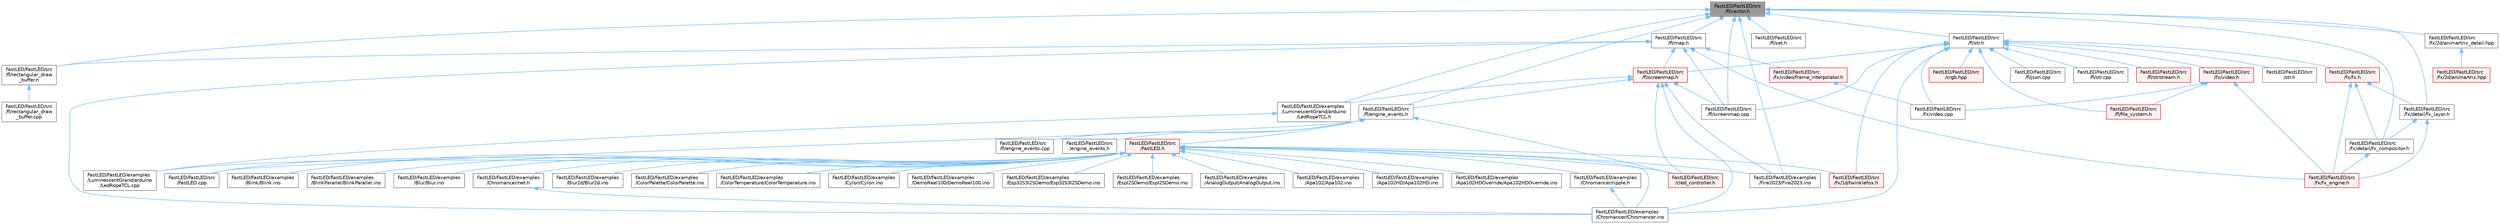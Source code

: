 digraph "FastLED/FastLED/src/fl/vector.h"
{
 // LATEX_PDF_SIZE
  bgcolor="transparent";
  edge [fontname=Helvetica,fontsize=10,labelfontname=Helvetica,labelfontsize=10];
  node [fontname=Helvetica,fontsize=10,shape=box,height=0.2,width=0.4];
  Node1 [id="Node000001",label="FastLED/FastLED/src\l/fl/vector.h",height=0.2,width=0.4,color="gray40", fillcolor="grey60", style="filled", fontcolor="black",tooltip=" "];
  Node1 -> Node2 [id="edge1_Node000001_Node000002",dir="back",color="steelblue1",style="solid",tooltip=" "];
  Node2 [id="Node000002",label="FastLED/FastLED/examples\l/Fire2023/Fire2023.ino",height=0.2,width=0.4,color="grey40", fillcolor="white", style="filled",URL="$d8/d2c/_fire2023_8ino.html",tooltip=" "];
  Node1 -> Node3 [id="edge2_Node000001_Node000003",dir="back",color="steelblue1",style="solid",tooltip=" "];
  Node3 [id="Node000003",label="FastLED/FastLED/examples\l/LuminescentGrand/arduino\l/LedRopeTCL.h",height=0.2,width=0.4,color="grey40", fillcolor="white", style="filled",URL="$d9/d7e/_led_rope_t_c_l_8h.html",tooltip=" "];
  Node3 -> Node4 [id="edge3_Node000003_Node000004",dir="back",color="steelblue1",style="solid",tooltip=" "];
  Node4 [id="Node000004",label="FastLED/FastLED/examples\l/LuminescentGrand/arduino\l/LedRopeTCL.cpp",height=0.2,width=0.4,color="grey40", fillcolor="white", style="filled",URL="$d6/dc9/_led_rope_t_c_l_8cpp.html",tooltip=" "];
  Node1 -> Node5 [id="edge4_Node000001_Node000005",dir="back",color="steelblue1",style="solid",tooltip=" "];
  Node5 [id="Node000005",label="FastLED/FastLED/src\l/fl/engine_events.h",height=0.2,width=0.4,color="grey40", fillcolor="white", style="filled",URL="$dc/dd9/fl_2engine__events_8h.html",tooltip=" "];
  Node5 -> Node6 [id="edge5_Node000005_Node000006",dir="back",color="steelblue1",style="solid",tooltip=" "];
  Node6 [id="Node000006",label="FastLED/FastLED/src\l/FastLED.cpp",height=0.2,width=0.4,color="grey40", fillcolor="white", style="filled",URL="$d6/dda/_fast_l_e_d_8cpp.html",tooltip="Central source file for FastLED, implements the CFastLED class/object."];
  Node5 -> Node7 [id="edge6_Node000005_Node000007",dir="back",color="steelblue1",style="solid",tooltip=" "];
  Node7 [id="Node000007",label="FastLED/FastLED/src\l/FastLED.h",height=0.2,width=0.4,color="red", fillcolor="#FFF0F0", style="filled",URL="$db/d97/_fast_l_e_d_8h.html",tooltip="central include file for FastLED, defines the CFastLED class/object"];
  Node7 -> Node8 [id="edge7_Node000007_Node000008",dir="back",color="steelblue1",style="solid",tooltip=" "];
  Node8 [id="Node000008",label="FastLED/FastLED/examples\l/AnalogOutput/AnalogOutput.ino",height=0.2,width=0.4,color="grey40", fillcolor="white", style="filled",URL="$d5/d17/_analog_output_8ino.html",tooltip="Demonstrates how to use FastLED color functions even without a \"pixel-addressible\" smart LED strip."];
  Node7 -> Node9 [id="edge8_Node000007_Node000009",dir="back",color="steelblue1",style="solid",tooltip=" "];
  Node9 [id="Node000009",label="FastLED/FastLED/examples\l/Apa102/Apa102.ino",height=0.2,width=0.4,color="grey40", fillcolor="white", style="filled",URL="$dd/d0f/_apa102_8ino.html",tooltip=" "];
  Node7 -> Node10 [id="edge9_Node000007_Node000010",dir="back",color="steelblue1",style="solid",tooltip=" "];
  Node10 [id="Node000010",label="FastLED/FastLED/examples\l/Apa102HD/Apa102HD.ino",height=0.2,width=0.4,color="grey40", fillcolor="white", style="filled",URL="$d1/d75/_apa102_h_d_8ino.html",tooltip="Example showing how to use the APA102HD gamma correction."];
  Node7 -> Node11 [id="edge10_Node000007_Node000011",dir="back",color="steelblue1",style="solid",tooltip=" "];
  Node11 [id="Node000011",label="FastLED/FastLED/examples\l/Apa102HDOverride/Apa102HDOverride.ino",height=0.2,width=0.4,color="grey40", fillcolor="white", style="filled",URL="$d3/d6e/_apa102_h_d_override_8ino.html",tooltip=" "];
  Node7 -> Node12 [id="edge11_Node000007_Node000012",dir="back",color="steelblue1",style="solid",tooltip=" "];
  Node12 [id="Node000012",label="FastLED/FastLED/examples\l/Blink/Blink.ino",height=0.2,width=0.4,color="grey40", fillcolor="white", style="filled",URL="$d0/dc3/_blink_8ino.html",tooltip="Blink the first LED of an LED strip."];
  Node7 -> Node13 [id="edge12_Node000007_Node000013",dir="back",color="steelblue1",style="solid",tooltip=" "];
  Node13 [id="Node000013",label="FastLED/FastLED/examples\l/BlinkParallel/BlinkParallel.ino",height=0.2,width=0.4,color="grey40", fillcolor="white", style="filled",URL="$d5/d4d/_blink_parallel_8ino.html",tooltip="Shows parallel usage of WS2812 strips."];
  Node7 -> Node14 [id="edge13_Node000007_Node000014",dir="back",color="steelblue1",style="solid",tooltip=" "];
  Node14 [id="Node000014",label="FastLED/FastLED/examples\l/Blur/Blur.ino",height=0.2,width=0.4,color="grey40", fillcolor="white", style="filled",URL="$d4/d0c/_blur_8ino.html",tooltip=" "];
  Node7 -> Node15 [id="edge14_Node000007_Node000015",dir="back",color="steelblue1",style="solid",tooltip=" "];
  Node15 [id="Node000015",label="FastLED/FastLED/examples\l/Blur2d/Blur2d.ino",height=0.2,width=0.4,color="grey40", fillcolor="white", style="filled",URL="$df/d42/_blur2d_8ino.html",tooltip=" "];
  Node7 -> Node16 [id="edge15_Node000007_Node000016",dir="back",color="steelblue1",style="solid",tooltip=" "];
  Node16 [id="Node000016",label="FastLED/FastLED/examples\l/Chromancer/Chromancer.ino",height=0.2,width=0.4,color="grey40", fillcolor="white", style="filled",URL="$d1/ddb/_chromancer_8ino.html",tooltip=" "];
  Node7 -> Node17 [id="edge16_Node000007_Node000017",dir="back",color="steelblue1",style="solid",tooltip=" "];
  Node17 [id="Node000017",label="FastLED/FastLED/examples\l/Chromancer/net.h",height=0.2,width=0.4,color="grey40", fillcolor="white", style="filled",URL="$d7/d97/net_8h.html",tooltip=" "];
  Node17 -> Node16 [id="edge17_Node000017_Node000016",dir="back",color="steelblue1",style="solid",tooltip=" "];
  Node7 -> Node18 [id="edge18_Node000007_Node000018",dir="back",color="steelblue1",style="solid",tooltip=" "];
  Node18 [id="Node000018",label="FastLED/FastLED/examples\l/Chromancer/ripple.h",height=0.2,width=0.4,color="grey40", fillcolor="white", style="filled",URL="$de/de3/ripple_8h.html",tooltip=" "];
  Node18 -> Node16 [id="edge19_Node000018_Node000016",dir="back",color="steelblue1",style="solid",tooltip=" "];
  Node7 -> Node19 [id="edge20_Node000007_Node000019",dir="back",color="steelblue1",style="solid",tooltip=" "];
  Node19 [id="Node000019",label="FastLED/FastLED/examples\l/ColorPalette/ColorPalette.ino",height=0.2,width=0.4,color="grey40", fillcolor="white", style="filled",URL="$d1/dc5/_color_palette_8ino.html",tooltip="Demonstrates how to use Color Palettes."];
  Node7 -> Node20 [id="edge21_Node000007_Node000020",dir="back",color="steelblue1",style="solid",tooltip=" "];
  Node20 [id="Node000020",label="FastLED/FastLED/examples\l/ColorTemperature/ColorTemperature.ino",height=0.2,width=0.4,color="grey40", fillcolor="white", style="filled",URL="$d7/d22/_color_temperature_8ino.html",tooltip="Demonstrates how to use ColorTemperature based color correction."];
  Node7 -> Node21 [id="edge22_Node000007_Node000021",dir="back",color="steelblue1",style="solid",tooltip=" "];
  Node21 [id="Node000021",label="FastLED/FastLED/examples\l/Cylon/Cylon.ino",height=0.2,width=0.4,color="grey40", fillcolor="white", style="filled",URL="$d8/d97/_cylon_8ino.html",tooltip="An animation that moves a single LED back and forth (Larson Scanner effect)"];
  Node7 -> Node22 [id="edge23_Node000007_Node000022",dir="back",color="steelblue1",style="solid",tooltip=" "];
  Node22 [id="Node000022",label="FastLED/FastLED/examples\l/DemoReel100/DemoReel100.ino",height=0.2,width=0.4,color="grey40", fillcolor="white", style="filled",URL="$d5/d25/_demo_reel100_8ino.html",tooltip="FastLED \"100 lines of code\" demo reel, showing off some effects."];
  Node7 -> Node23 [id="edge24_Node000007_Node000023",dir="back",color="steelblue1",style="solid",tooltip=" "];
  Node23 [id="Node000023",label="FastLED/FastLED/examples\l/Esp32S3I2SDemo/Esp32S3I2SDemo.ino",height=0.2,width=0.4,color="grey40", fillcolor="white", style="filled",URL="$db/de9/_esp32_s3_i2_s_demo_8ino.html",tooltip=" "];
  Node7 -> Node24 [id="edge25_Node000007_Node000024",dir="back",color="steelblue1",style="solid",tooltip=" "];
  Node24 [id="Node000024",label="FastLED/FastLED/examples\l/EspI2SDemo/EspI2SDemo.ino",height=0.2,width=0.4,color="grey40", fillcolor="white", style="filled",URL="$d8/d6e/_esp_i2_s_demo_8ino.html",tooltip=" "];
  Node7 -> Node2 [id="edge26_Node000007_Node000002",dir="back",color="steelblue1",style="solid",tooltip=" "];
  Node7 -> Node4 [id="edge27_Node000007_Node000004",dir="back",color="steelblue1",style="solid",tooltip=" "];
  Node7 -> Node6 [id="edge28_Node000007_Node000006",dir="back",color="steelblue1",style="solid",tooltip=" "];
  Node7 -> Node68 [id="edge29_Node000007_Node000068",dir="back",color="steelblue1",style="solid",tooltip=" "];
  Node68 [id="Node000068",label="FastLED/FastLED/src\l/cled_controller.h",height=0.2,width=0.4,color="red", fillcolor="#FFF0F0", style="filled",URL="$db/d6d/cled__controller_8h.html",tooltip="base definitions used by led controllers for writing out led data"];
  Node7 -> Node93 [id="edge30_Node000007_Node000093",dir="back",color="steelblue1",style="solid",tooltip=" "];
  Node93 [id="Node000093",label="FastLED/FastLED/src\l/fx/1d/twinklefox.h",height=0.2,width=0.4,color="red", fillcolor="#FFF0F0", style="filled",URL="$d1/df6/twinklefox_8h.html",tooltip=" "];
  Node5 -> Node68 [id="edge31_Node000005_Node000068",dir="back",color="steelblue1",style="solid",tooltip=" "];
  Node5 -> Node117 [id="edge32_Node000005_Node000117",dir="back",color="steelblue1",style="solid",tooltip=" "];
  Node117 [id="Node000117",label="FastLED/FastLED/src\l/engine_events.h",height=0.2,width=0.4,color="grey40", fillcolor="white", style="filled",URL="$db/dc0/engine__events_8h.html",tooltip=" "];
  Node5 -> Node118 [id="edge33_Node000005_Node000118",dir="back",color="steelblue1",style="solid",tooltip=" "];
  Node118 [id="Node000118",label="FastLED/FastLED/src\l/fl/engine_events.cpp",height=0.2,width=0.4,color="grey40", fillcolor="white", style="filled",URL="$d5/d7d/engine__events_8cpp.html",tooltip=" "];
  Node1 -> Node119 [id="edge34_Node000001_Node000119",dir="back",color="steelblue1",style="solid",tooltip=" "];
  Node119 [id="Node000119",label="FastLED/FastLED/src\l/fl/map.h",height=0.2,width=0.4,color="grey40", fillcolor="white", style="filled",URL="$dc/db7/map_8h.html",tooltip=" "];
  Node119 -> Node16 [id="edge35_Node000119_Node000016",dir="back",color="steelblue1",style="solid",tooltip=" "];
  Node119 -> Node120 [id="edge36_Node000119_Node000120",dir="back",color="steelblue1",style="solid",tooltip=" "];
  Node120 [id="Node000120",label="FastLED/FastLED/src\l/fl/rectangular_draw\l_buffer.h",height=0.2,width=0.4,color="grey40", fillcolor="white", style="filled",URL="$d9/df3/rectangular__draw__buffer_8h.html",tooltip=" "];
  Node120 -> Node121 [id="edge37_Node000120_Node000121",dir="back",color="steelblue1",style="solid",tooltip=" "];
  Node121 [id="Node000121",label="FastLED/FastLED/src\l/fl/rectangular_draw\l_buffer.cpp",height=0.2,width=0.4,color="grey40", fillcolor="white", style="filled",URL="$d3/d8d/rectangular__draw__buffer_8cpp.html",tooltip=" "];
  Node119 -> Node122 [id="edge38_Node000119_Node000122",dir="back",color="steelblue1",style="solid",tooltip=" "];
  Node122 [id="Node000122",label="FastLED/FastLED/src\l/fl/screenmap.cpp",height=0.2,width=0.4,color="grey40", fillcolor="white", style="filled",URL="$d9/d6f/screenmap_8cpp.html",tooltip=" "];
  Node119 -> Node123 [id="edge39_Node000119_Node000123",dir="back",color="steelblue1",style="solid",tooltip=" "];
  Node123 [id="Node000123",label="FastLED/FastLED/src\l/fl/screenmap.h",height=0.2,width=0.4,color="red", fillcolor="#FFF0F0", style="filled",URL="$d7/d0d/fl_2screenmap_8h.html",tooltip=" "];
  Node123 -> Node16 [id="edge40_Node000123_Node000016",dir="back",color="steelblue1",style="solid",tooltip=" "];
  Node123 -> Node2 [id="edge41_Node000123_Node000002",dir="back",color="steelblue1",style="solid",tooltip=" "];
  Node123 -> Node3 [id="edge42_Node000123_Node000003",dir="back",color="steelblue1",style="solid",tooltip=" "];
  Node123 -> Node68 [id="edge43_Node000123_Node000068",dir="back",color="steelblue1",style="solid",tooltip=" "];
  Node123 -> Node5 [id="edge44_Node000123_Node000005",dir="back",color="steelblue1",style="solid",tooltip=" "];
  Node123 -> Node122 [id="edge45_Node000123_Node000122",dir="back",color="steelblue1",style="solid",tooltip=" "];
  Node119 -> Node127 [id="edge46_Node000119_Node000127",dir="back",color="steelblue1",style="solid",tooltip=" "];
  Node127 [id="Node000127",label="FastLED/FastLED/src\l/fx/fx_engine.h",height=0.2,width=0.4,color="red", fillcolor="#FFF0F0", style="filled",URL="$d9/d3c/fx__engine_8h.html",tooltip=" "];
  Node119 -> Node129 [id="edge47_Node000119_Node000129",dir="back",color="steelblue1",style="solid",tooltip=" "];
  Node129 [id="Node000129",label="FastLED/FastLED/src\l/fx/video/frame_interpolator.h",height=0.2,width=0.4,color="red", fillcolor="#FFF0F0", style="filled",URL="$d3/dda/frame__interpolator_8h.html",tooltip=" "];
  Node129 -> Node130 [id="edge48_Node000129_Node000130",dir="back",color="steelblue1",style="solid",tooltip=" "];
  Node130 [id="Node000130",label="FastLED/FastLED/src\l/fx/video.cpp",height=0.2,width=0.4,color="grey40", fillcolor="white", style="filled",URL="$d0/d05/video_8cpp.html",tooltip=" "];
  Node1 -> Node120 [id="edge49_Node000001_Node000120",dir="back",color="steelblue1",style="solid",tooltip=" "];
  Node1 -> Node122 [id="edge50_Node000001_Node000122",dir="back",color="steelblue1",style="solid",tooltip=" "];
  Node1 -> Node134 [id="edge51_Node000001_Node000134",dir="back",color="steelblue1",style="solid",tooltip=" "];
  Node134 [id="Node000134",label="FastLED/FastLED/src\l/fl/set.h",height=0.2,width=0.4,color="grey40", fillcolor="white", style="filled",URL="$d4/d13/set_8h.html",tooltip=" "];
  Node1 -> Node135 [id="edge52_Node000001_Node000135",dir="back",color="steelblue1",style="solid",tooltip=" "];
  Node135 [id="Node000135",label="FastLED/FastLED/src\l/fl/str.h",height=0.2,width=0.4,color="grey40", fillcolor="white", style="filled",URL="$dc/d0e/fl_2str_8h.html",tooltip=" "];
  Node135 -> Node16 [id="edge53_Node000135_Node000016",dir="back",color="steelblue1",style="solid",tooltip=" "];
  Node135 -> Node105 [id="edge54_Node000135_Node000105",dir="back",color="steelblue1",style="solid",tooltip=" "];
  Node105 [id="Node000105",label="FastLED/FastLED/src\l/crgb.hpp",height=0.2,width=0.4,color="red", fillcolor="#FFF0F0", style="filled",URL="$d0/d4b/crgb_8hpp.html",tooltip="Defines utility functions for the red, green, and blue (RGB) pixel struct."];
  Node135 -> Node136 [id="edge55_Node000135_Node000136",dir="back",color="steelblue1",style="solid",tooltip=" "];
  Node136 [id="Node000136",label="FastLED/FastLED/src\l/fl/file_system.h",height=0.2,width=0.4,color="red", fillcolor="#FFF0F0", style="filled",URL="$d9/d28/fl_2file__system_8h.html",tooltip=" "];
  Node135 -> Node140 [id="edge56_Node000135_Node000140",dir="back",color="steelblue1",style="solid",tooltip=" "];
  Node140 [id="Node000140",label="FastLED/FastLED/src\l/fl/json.cpp",height=0.2,width=0.4,color="grey40", fillcolor="white", style="filled",URL="$dd/d55/json_8cpp.html",tooltip=" "];
  Node135 -> Node122 [id="edge57_Node000135_Node000122",dir="back",color="steelblue1",style="solid",tooltip=" "];
  Node135 -> Node123 [id="edge58_Node000135_Node000123",dir="back",color="steelblue1",style="solid",tooltip=" "];
  Node135 -> Node141 [id="edge59_Node000135_Node000141",dir="back",color="steelblue1",style="solid",tooltip=" "];
  Node141 [id="Node000141",label="FastLED/FastLED/src\l/fl/str.cpp",height=0.2,width=0.4,color="grey40", fillcolor="white", style="filled",URL="$d1/d1f/str_8cpp.html",tooltip=" "];
  Node135 -> Node142 [id="edge60_Node000135_Node000142",dir="back",color="steelblue1",style="solid",tooltip=" "];
  Node142 [id="Node000142",label="FastLED/FastLED/src\l/fl/strstream.h",height=0.2,width=0.4,color="red", fillcolor="#FFF0F0", style="filled",URL="$d8/d00/strstream_8h.html",tooltip=" "];
  Node135 -> Node93 [id="edge61_Node000135_Node000093",dir="back",color="steelblue1",style="solid",tooltip=" "];
  Node135 -> Node154 [id="edge62_Node000135_Node000154",dir="back",color="steelblue1",style="solid",tooltip=" "];
  Node154 [id="Node000154",label="FastLED/FastLED/src\l/fx/fx.h",height=0.2,width=0.4,color="red", fillcolor="#FFF0F0", style="filled",URL="$d2/d0c/fx_8h.html",tooltip=" "];
  Node154 -> Node150 [id="edge63_Node000154_Node000150",dir="back",color="steelblue1",style="solid",tooltip=" "];
  Node150 [id="Node000150",label="FastLED/FastLED/src\l/fx/detail/fx_compositor.h",height=0.2,width=0.4,color="grey40", fillcolor="white", style="filled",URL="$d5/d6b/fx__compositor_8h.html",tooltip=" "];
  Node150 -> Node127 [id="edge64_Node000150_Node000127",dir="back",color="steelblue1",style="solid",tooltip=" "];
  Node154 -> Node149 [id="edge65_Node000154_Node000149",dir="back",color="steelblue1",style="solid",tooltip=" "];
  Node149 [id="Node000149",label="FastLED/FastLED/src\l/fx/detail/fx_layer.h",height=0.2,width=0.4,color="grey40", fillcolor="white", style="filled",URL="$d7/d2f/fx__layer_8h.html",tooltip=" "];
  Node149 -> Node150 [id="edge66_Node000149_Node000150",dir="back",color="steelblue1",style="solid",tooltip=" "];
  Node149 -> Node127 [id="edge67_Node000149_Node000127",dir="back",color="steelblue1",style="solid",tooltip=" "];
  Node154 -> Node127 [id="edge68_Node000154_Node000127",dir="back",color="steelblue1",style="solid",tooltip=" "];
  Node135 -> Node130 [id="edge69_Node000135_Node000130",dir="back",color="steelblue1",style="solid",tooltip=" "];
  Node135 -> Node156 [id="edge70_Node000135_Node000156",dir="back",color="steelblue1",style="solid",tooltip=" "];
  Node156 [id="Node000156",label="FastLED/FastLED/src\l/fx/video.h",height=0.2,width=0.4,color="red", fillcolor="#FFF0F0", style="filled",URL="$dd/d78/video_8h.html",tooltip=" "];
  Node156 -> Node136 [id="edge71_Node000156_Node000136",dir="back",color="steelblue1",style="solid",tooltip=" "];
  Node156 -> Node127 [id="edge72_Node000156_Node000127",dir="back",color="steelblue1",style="solid",tooltip=" "];
  Node156 -> Node130 [id="edge73_Node000156_Node000130",dir="back",color="steelblue1",style="solid",tooltip=" "];
  Node135 -> Node159 [id="edge74_Node000135_Node000159",dir="back",color="steelblue1",style="solid",tooltip=" "];
  Node159 [id="Node000159",label="FastLED/FastLED/src\l/str.h",height=0.2,width=0.4,color="grey40", fillcolor="white", style="filled",URL="$d1/d93/str_8h.html",tooltip=" "];
  Node1 -> Node160 [id="edge75_Node000001_Node000160",dir="back",color="steelblue1",style="solid",tooltip=" "];
  Node160 [id="Node000160",label="FastLED/FastLED/src\l/fx/2d/animartrix_detail.hpp",height=0.2,width=0.4,color="grey40", fillcolor="white", style="filled",URL="$d3/d3b/animartrix__detail_8hpp.html",tooltip=" "];
  Node160 -> Node152 [id="edge76_Node000160_Node000152",dir="back",color="steelblue1",style="solid",tooltip=" "];
  Node152 [id="Node000152",label="FastLED/FastLED/src\l/fx/2d/animartrix.hpp",height=0.2,width=0.4,color="red", fillcolor="#FFF0F0", style="filled",URL="$d3/dc3/animartrix_8hpp.html",tooltip=" "];
  Node1 -> Node150 [id="edge77_Node000001_Node000150",dir="back",color="steelblue1",style="solid",tooltip=" "];
  Node1 -> Node149 [id="edge78_Node000001_Node000149",dir="back",color="steelblue1",style="solid",tooltip=" "];
}
